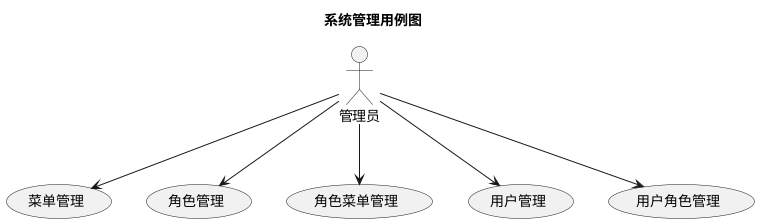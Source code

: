 @startuml
title 系统管理用例图


管理员 --> (菜单管理)
管理员 --> (角色管理)
管理员 --> (角色菜单管理)
管理员 --> (用户管理)
管理员 --> (用户角色管理)


@enduml
